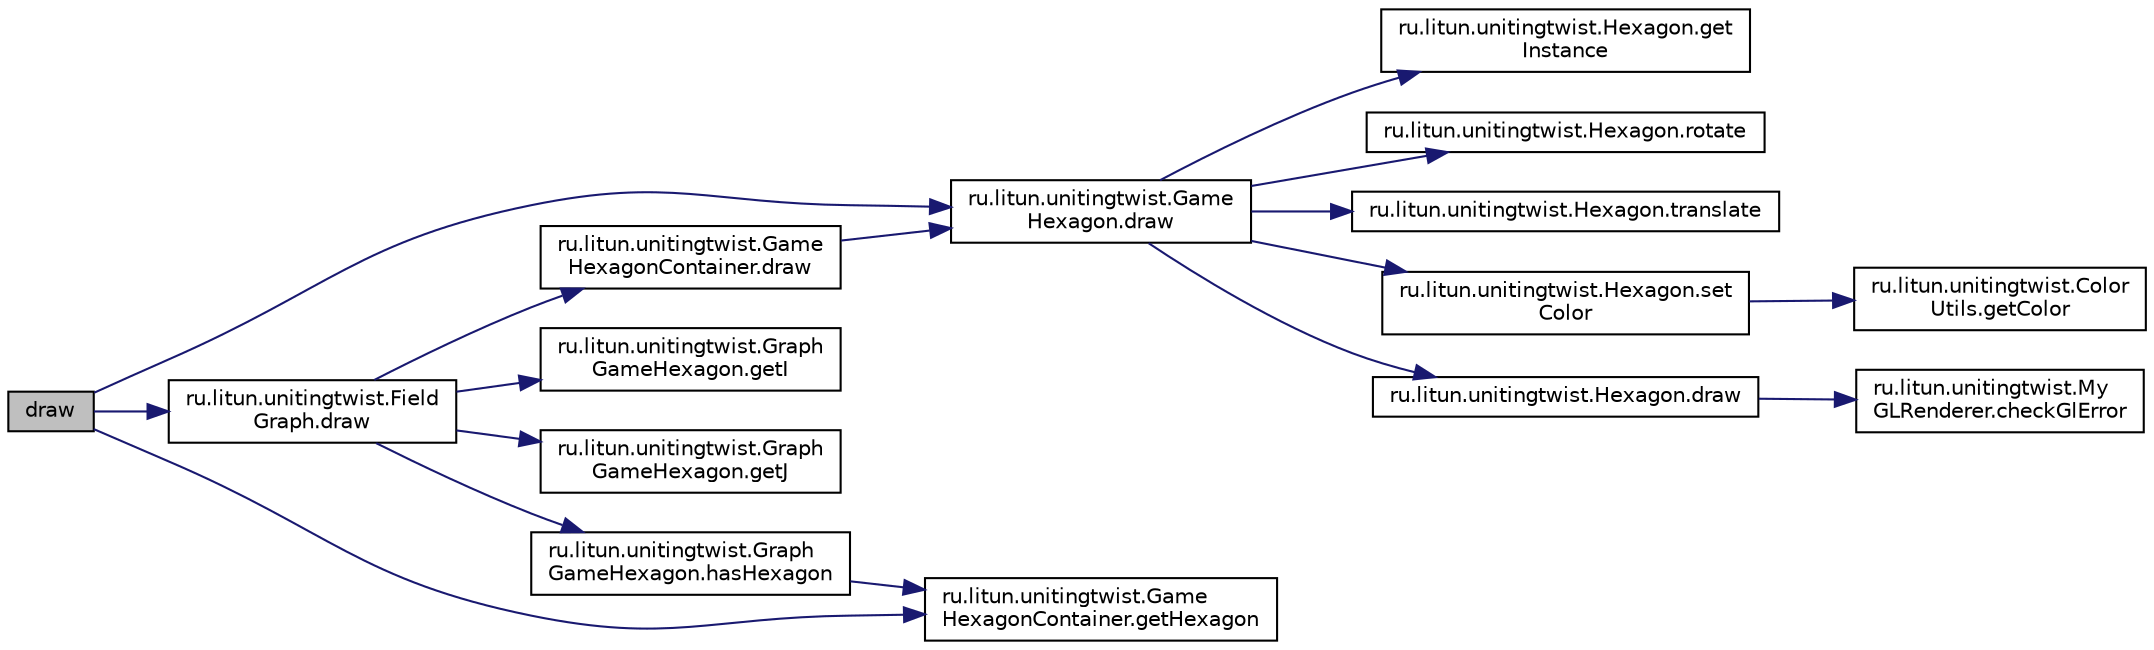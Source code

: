 digraph "draw"
{
  edge [fontname="Helvetica",fontsize="10",labelfontname="Helvetica",labelfontsize="10"];
  node [fontname="Helvetica",fontsize="10",shape=record];
  rankdir="LR";
  Node18 [label="draw",height=0.2,width=0.4,color="black", fillcolor="grey75", style="filled", fontcolor="black"];
  Node18 -> Node19 [color="midnightblue",fontsize="10",style="solid",fontname="Helvetica"];
  Node19 [label="ru.litun.unitingtwist.Field\lGraph.draw",height=0.2,width=0.4,color="black", fillcolor="white", style="filled",URL="$classru_1_1litun_1_1unitingtwist_1_1_field_graph.html#ac3e315879303dbd473ae480260356919"];
  Node19 -> Node20 [color="midnightblue",fontsize="10",style="solid",fontname="Helvetica"];
  Node20 [label="ru.litun.unitingtwist.Game\lHexagonContainer.draw",height=0.2,width=0.4,color="black", fillcolor="white", style="filled",URL="$classru_1_1litun_1_1unitingtwist_1_1_game_hexagon_container.html#ace8a0d2a4e41b6d83897d48fd91a7ab3"];
  Node20 -> Node21 [color="midnightblue",fontsize="10",style="solid",fontname="Helvetica"];
  Node21 [label="ru.litun.unitingtwist.Game\lHexagon.draw",height=0.2,width=0.4,color="black", fillcolor="white", style="filled",URL="$classru_1_1litun_1_1unitingtwist_1_1_game_hexagon.html#ace8a0d2a4e41b6d83897d48fd91a7ab3"];
  Node21 -> Node22 [color="midnightblue",fontsize="10",style="solid",fontname="Helvetica"];
  Node22 [label="ru.litun.unitingtwist.Hexagon.get\lInstance",height=0.2,width=0.4,color="black", fillcolor="white", style="filled",URL="$classru_1_1litun_1_1unitingtwist_1_1_hexagon.html#a0428295cb76ddb8aaa39007c6e98a294"];
  Node21 -> Node23 [color="midnightblue",fontsize="10",style="solid",fontname="Helvetica"];
  Node23 [label="ru.litun.unitingtwist.Hexagon.rotate",height=0.2,width=0.4,color="black", fillcolor="white", style="filled",URL="$classru_1_1litun_1_1unitingtwist_1_1_hexagon.html#a523014438b1a8318ec0915c2ce0a3430"];
  Node21 -> Node24 [color="midnightblue",fontsize="10",style="solid",fontname="Helvetica"];
  Node24 [label="ru.litun.unitingtwist.Hexagon.translate",height=0.2,width=0.4,color="black", fillcolor="white", style="filled",URL="$classru_1_1litun_1_1unitingtwist_1_1_hexagon.html#aaf32fd3f86bbef7279898dd958c847cd"];
  Node21 -> Node25 [color="midnightblue",fontsize="10",style="solid",fontname="Helvetica"];
  Node25 [label="ru.litun.unitingtwist.Hexagon.set\lColor",height=0.2,width=0.4,color="black", fillcolor="white", style="filled",URL="$classru_1_1litun_1_1unitingtwist_1_1_hexagon.html#a1cc9d5666b1d32b3e35f88192b3b4d3f"];
  Node25 -> Node26 [color="midnightblue",fontsize="10",style="solid",fontname="Helvetica"];
  Node26 [label="ru.litun.unitingtwist.Color\lUtils.getColor",height=0.2,width=0.4,color="black", fillcolor="white", style="filled",URL="$classru_1_1litun_1_1unitingtwist_1_1_color_utils.html#aa3a7d7ee785a482b0ff389374266933a"];
  Node21 -> Node27 [color="midnightblue",fontsize="10",style="solid",fontname="Helvetica"];
  Node27 [label="ru.litun.unitingtwist.Hexagon.draw",height=0.2,width=0.4,color="black", fillcolor="white", style="filled",URL="$classru_1_1litun_1_1unitingtwist_1_1_hexagon.html#ace8a0d2a4e41b6d83897d48fd91a7ab3",tooltip="Encapsulates the OpenGL ES instructions for drawing this shape. "];
  Node27 -> Node28 [color="midnightblue",fontsize="10",style="solid",fontname="Helvetica"];
  Node28 [label="ru.litun.unitingtwist.My\lGLRenderer.checkGlError",height=0.2,width=0.4,color="black", fillcolor="white", style="filled",URL="$classru_1_1litun_1_1unitingtwist_1_1_my_g_l_renderer.html#afc7bb79511afe0d6da9e42e87727e834",tooltip="Utility method for debugging OpenGL calls. "];
  Node19 -> Node29 [color="midnightblue",fontsize="10",style="solid",fontname="Helvetica"];
  Node29 [label="ru.litun.unitingtwist.Graph\lGameHexagon.getI",height=0.2,width=0.4,color="black", fillcolor="white", style="filled",URL="$classru_1_1litun_1_1unitingtwist_1_1_graph_game_hexagon.html#a496b13cbdf0546a80c140ea3d147b5f8"];
  Node19 -> Node30 [color="midnightblue",fontsize="10",style="solid",fontname="Helvetica"];
  Node30 [label="ru.litun.unitingtwist.Graph\lGameHexagon.getJ",height=0.2,width=0.4,color="black", fillcolor="white", style="filled",URL="$classru_1_1litun_1_1unitingtwist_1_1_graph_game_hexagon.html#a02ef75a2737802ad48cafb98f5e9d7ca"];
  Node19 -> Node31 [color="midnightblue",fontsize="10",style="solid",fontname="Helvetica"];
  Node31 [label="ru.litun.unitingtwist.Graph\lGameHexagon.hasHexagon",height=0.2,width=0.4,color="black", fillcolor="white", style="filled",URL="$classru_1_1litun_1_1unitingtwist_1_1_graph_game_hexagon.html#ab614a366b275084140dc6b158d395887"];
  Node31 -> Node32 [color="midnightblue",fontsize="10",style="solid",fontname="Helvetica"];
  Node32 [label="ru.litun.unitingtwist.Game\lHexagonContainer.getHexagon",height=0.2,width=0.4,color="black", fillcolor="white", style="filled",URL="$classru_1_1litun_1_1unitingtwist_1_1_game_hexagon_container.html#a27b622ba75ab99568513b95d4a5c1bd1"];
  Node18 -> Node32 [color="midnightblue",fontsize="10",style="solid",fontname="Helvetica"];
  Node18 -> Node21 [color="midnightblue",fontsize="10",style="solid",fontname="Helvetica"];
}
